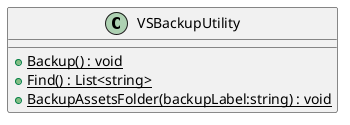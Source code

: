 @startuml
class VSBackupUtility {
    + {static} Backup() : void
    + {static} Find() : List<string>
    + {static} BackupAssetsFolder(backupLabel:string) : void
}
@enduml
